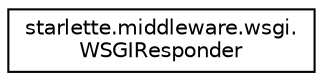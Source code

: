 digraph "Graphical Class Hierarchy"
{
 // LATEX_PDF_SIZE
  edge [fontname="Helvetica",fontsize="10",labelfontname="Helvetica",labelfontsize="10"];
  node [fontname="Helvetica",fontsize="10",shape=record];
  rankdir="LR";
  Node0 [label="starlette.middleware.wsgi.\lWSGIResponder",height=0.2,width=0.4,color="black", fillcolor="white", style="filled",URL="$classstarlette_1_1middleware_1_1wsgi_1_1WSGIResponder.html",tooltip=" "];
}
